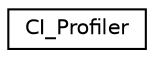 digraph "Graphical Class Hierarchy"
{
 // LATEX_PDF_SIZE
  edge [fontname="Helvetica",fontsize="10",labelfontname="Helvetica",labelfontsize="10"];
  node [fontname="Helvetica",fontsize="10",shape=record];
  rankdir="LR";
  Node0 [label="CI_Profiler",height=0.2,width=0.4,color="black", fillcolor="white", style="filled",URL="$class_c_i___profiler.html",tooltip=" "];
}
